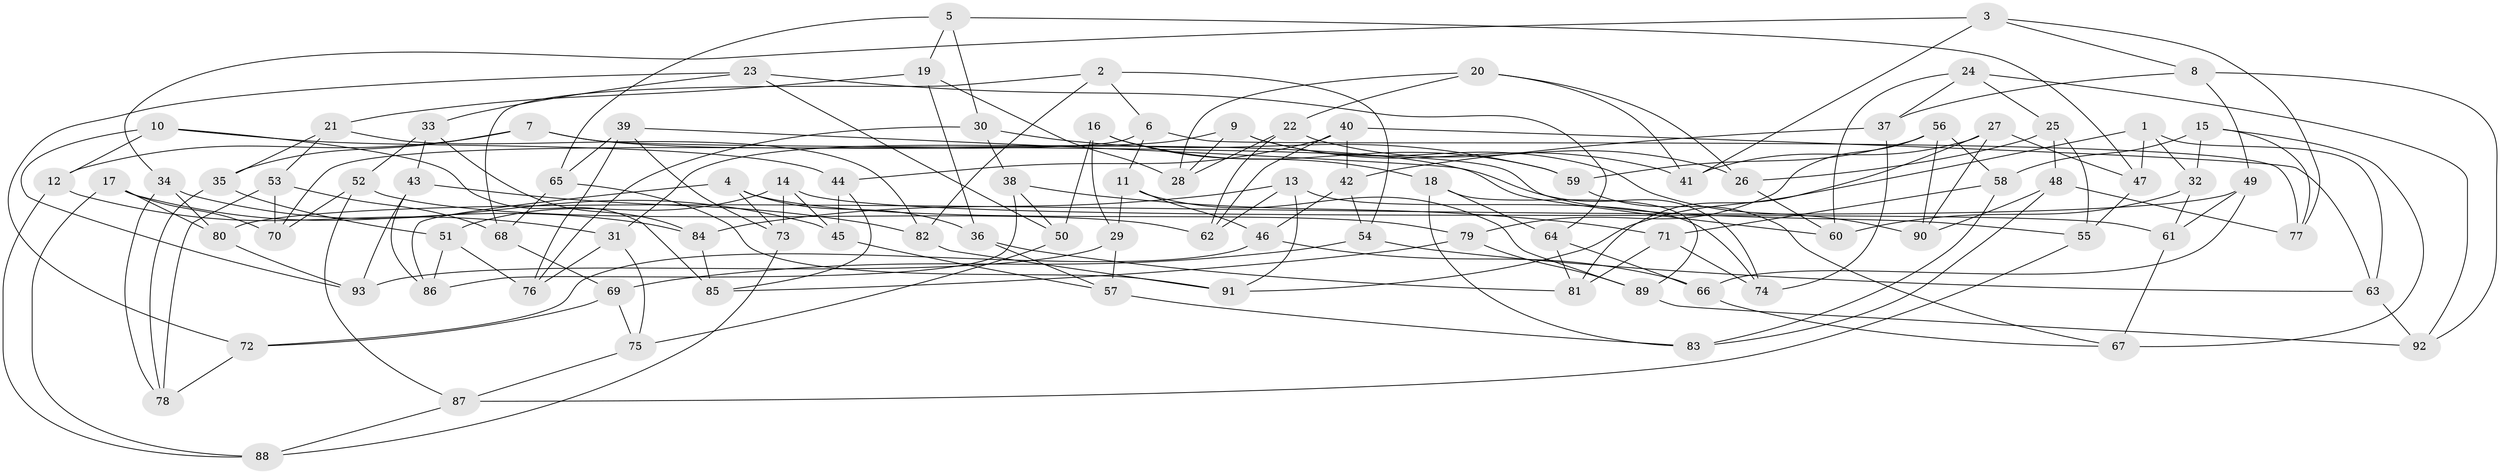 // coarse degree distribution, {6: 0.5, 4: 0.39655172413793105, 5: 0.10344827586206896}
// Generated by graph-tools (version 1.1) at 2025/42/03/06/25 10:42:24]
// undirected, 93 vertices, 186 edges
graph export_dot {
graph [start="1"]
  node [color=gray90,style=filled];
  1;
  2;
  3;
  4;
  5;
  6;
  7;
  8;
  9;
  10;
  11;
  12;
  13;
  14;
  15;
  16;
  17;
  18;
  19;
  20;
  21;
  22;
  23;
  24;
  25;
  26;
  27;
  28;
  29;
  30;
  31;
  32;
  33;
  34;
  35;
  36;
  37;
  38;
  39;
  40;
  41;
  42;
  43;
  44;
  45;
  46;
  47;
  48;
  49;
  50;
  51;
  52;
  53;
  54;
  55;
  56;
  57;
  58;
  59;
  60;
  61;
  62;
  63;
  64;
  65;
  66;
  67;
  68;
  69;
  70;
  71;
  72;
  73;
  74;
  75;
  76;
  77;
  78;
  79;
  80;
  81;
  82;
  83;
  84;
  85;
  86;
  87;
  88;
  89;
  90;
  91;
  92;
  93;
  1 -- 47;
  1 -- 91;
  1 -- 32;
  1 -- 63;
  2 -- 54;
  2 -- 82;
  2 -- 68;
  2 -- 6;
  3 -- 34;
  3 -- 8;
  3 -- 41;
  3 -- 77;
  4 -- 86;
  4 -- 79;
  4 -- 73;
  4 -- 36;
  5 -- 30;
  5 -- 65;
  5 -- 47;
  5 -- 19;
  6 -- 77;
  6 -- 11;
  6 -- 70;
  7 -- 35;
  7 -- 12;
  7 -- 55;
  7 -- 60;
  8 -- 49;
  8 -- 92;
  8 -- 37;
  9 -- 90;
  9 -- 28;
  9 -- 41;
  9 -- 31;
  10 -- 12;
  10 -- 93;
  10 -- 85;
  10 -- 44;
  11 -- 89;
  11 -- 29;
  11 -- 46;
  12 -- 88;
  12 -- 31;
  13 -- 74;
  13 -- 84;
  13 -- 62;
  13 -- 91;
  14 -- 61;
  14 -- 73;
  14 -- 51;
  14 -- 45;
  15 -- 32;
  15 -- 58;
  15 -- 67;
  15 -- 77;
  16 -- 29;
  16 -- 59;
  16 -- 18;
  16 -- 50;
  17 -- 70;
  17 -- 88;
  17 -- 84;
  17 -- 80;
  18 -- 89;
  18 -- 83;
  18 -- 64;
  19 -- 21;
  19 -- 28;
  19 -- 36;
  20 -- 28;
  20 -- 22;
  20 -- 26;
  20 -- 41;
  21 -- 53;
  21 -- 82;
  21 -- 35;
  22 -- 62;
  22 -- 28;
  22 -- 26;
  23 -- 64;
  23 -- 33;
  23 -- 72;
  23 -- 50;
  24 -- 25;
  24 -- 37;
  24 -- 60;
  24 -- 92;
  25 -- 26;
  25 -- 55;
  25 -- 48;
  26 -- 60;
  27 -- 81;
  27 -- 47;
  27 -- 90;
  27 -- 41;
  29 -- 57;
  29 -- 93;
  30 -- 59;
  30 -- 76;
  30 -- 38;
  31 -- 75;
  31 -- 76;
  32 -- 60;
  32 -- 61;
  33 -- 84;
  33 -- 43;
  33 -- 52;
  34 -- 78;
  34 -- 45;
  34 -- 80;
  35 -- 51;
  35 -- 78;
  36 -- 81;
  36 -- 57;
  37 -- 42;
  37 -- 74;
  38 -- 86;
  38 -- 71;
  38 -- 50;
  39 -- 73;
  39 -- 74;
  39 -- 65;
  39 -- 76;
  40 -- 62;
  40 -- 42;
  40 -- 63;
  40 -- 44;
  42 -- 54;
  42 -- 46;
  43 -- 82;
  43 -- 93;
  43 -- 86;
  44 -- 85;
  44 -- 45;
  45 -- 57;
  46 -- 66;
  46 -- 72;
  47 -- 55;
  48 -- 77;
  48 -- 90;
  48 -- 83;
  49 -- 61;
  49 -- 66;
  49 -- 80;
  50 -- 75;
  51 -- 76;
  51 -- 86;
  52 -- 70;
  52 -- 62;
  52 -- 87;
  53 -- 68;
  53 -- 70;
  53 -- 78;
  54 -- 63;
  54 -- 69;
  55 -- 87;
  56 -- 79;
  56 -- 58;
  56 -- 90;
  56 -- 59;
  57 -- 83;
  58 -- 83;
  58 -- 71;
  59 -- 67;
  61 -- 67;
  63 -- 92;
  64 -- 66;
  64 -- 81;
  65 -- 68;
  65 -- 91;
  66 -- 67;
  68 -- 69;
  69 -- 72;
  69 -- 75;
  71 -- 74;
  71 -- 81;
  72 -- 78;
  73 -- 88;
  75 -- 87;
  79 -- 85;
  79 -- 89;
  80 -- 93;
  82 -- 91;
  84 -- 85;
  87 -- 88;
  89 -- 92;
}
